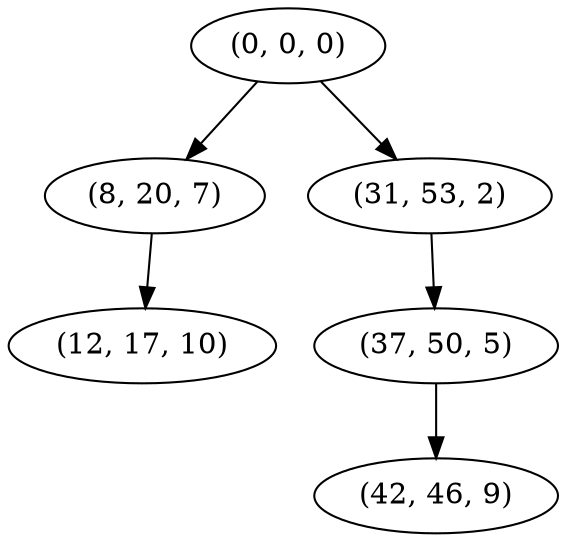 digraph tree {
    "(0, 0, 0)";
    "(8, 20, 7)";
    "(12, 17, 10)";
    "(31, 53, 2)";
    "(37, 50, 5)";
    "(42, 46, 9)";
    "(0, 0, 0)" -> "(8, 20, 7)";
    "(0, 0, 0)" -> "(31, 53, 2)";
    "(8, 20, 7)" -> "(12, 17, 10)";
    "(31, 53, 2)" -> "(37, 50, 5)";
    "(37, 50, 5)" -> "(42, 46, 9)";
}
